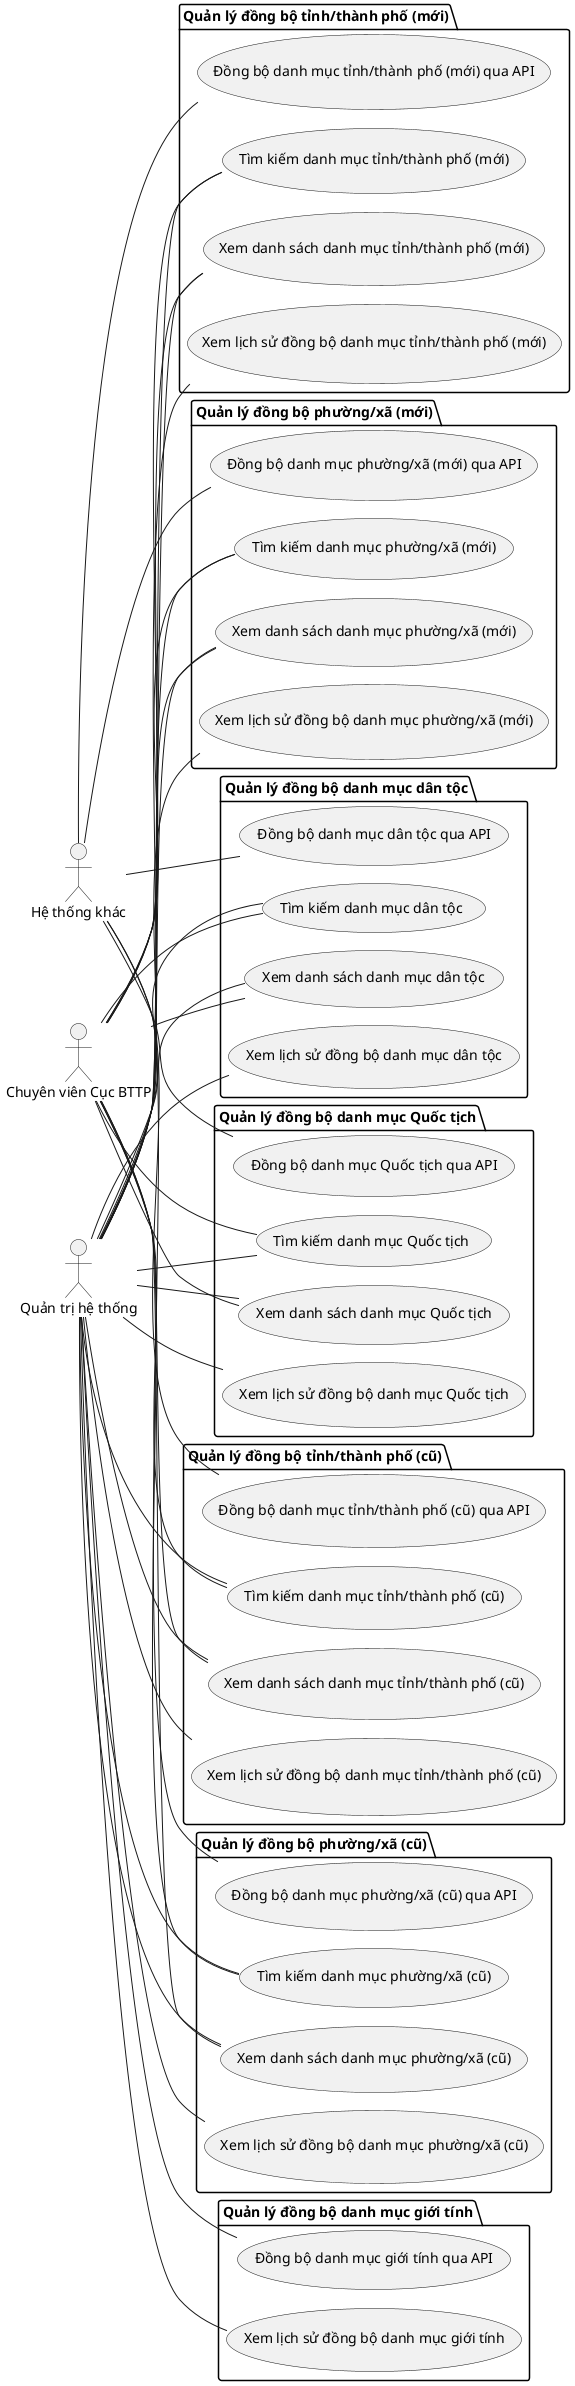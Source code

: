 @startuml
!pragma layout smetana
left to right direction

'==================== Actors ====================
actor "Quản trị hệ thống" as Admin
actor "Chuyên viên Cục BTTP" as CVBTP
actor "Hệ thống khác" as Hethongkhac

'==================== Quản lý đồng bộ danh mục ====================
package "Quản lý đồng bộ danh mục Quốc tịch" as DMQuoctich {
    usecase "Xem danh sách danh mục Quốc tịch" as UC_DMQuoctich_List
    usecase "Tìm kiếm danh mục Quốc tịch" as UC_DMQuoctich_Search
    usecase "Đồng bộ danh mục Quốc tịch qua API" as UC_DMQuoctich_API
    usecase "Xem lịch sử đồng bộ danh mục Quốc tịch" as UC_DMQuoctich_History
}

package "Quản lý đồng bộ tỉnh/thành phố (cũ)" as DMTinhTP_old {
    usecase "Xem danh sách danh mục tỉnh/thành phố (cũ)" as UC_DMTinhTP_old_List
    usecase "Tìm kiếm danh mục tỉnh/thành phố (cũ)" as UC_DMTinhTP_old_Search
    usecase "Đồng bộ danh mục tỉnh/thành phố (cũ) qua API" as UC_DMTinhTP_old_API
    usecase "Xem lịch sử đồng bộ danh mục tỉnh/thành phố (cũ)" as UC_DMTinhTP_old_History
}

package "Quản lý đồng bộ phường/xã (cũ)" as DMPhuongxa_old {
    usecase "Xem danh sách danh mục phường/xã (cũ)" as UC_DMPhuongxa_old_List
    usecase "Tìm kiếm danh mục phường/xã (cũ)" as UC_DMPhuongxa_old_Search
    usecase "Đồng bộ danh mục phường/xã (cũ) qua API" as UC_DMPhuongxa_old_API
    usecase "Xem lịch sử đồng bộ danh mục phường/xã (cũ)" as UC_DMPhuongxa_old_History
}

package "Quản lý đồng bộ tỉnh/thành phố (mới)" as DMTinhTP_new {
    usecase "Xem danh sách danh mục tỉnh/thành phố (mới)" as UC_DMTinhTP_new_List
    usecase "Tìm kiếm danh mục tỉnh/thành phố (mới)" as UC_DMTinhTP_new_Search
    usecase "Đồng bộ danh mục tỉnh/thành phố (mới) qua API" as UC_DMTinhTP_new_API
    usecase "Xem lịch sử đồng bộ danh mục tỉnh/thành phố (mới)" as UC_DMTinhTP_new_History
}

package "Quản lý đồng bộ phường/xã (mới)" as DMPhuongxa_new {
    usecase "Xem danh sách danh mục phường/xã (mới)" as UC_DMPhuongxa_new_List
    usecase "Tìm kiếm danh mục phường/xã (mới)" as UC_DMPhuongxa_new_Search
    usecase "Đồng bộ danh mục phường/xã (mới) qua API" as UC_DMPhuongxa_new_API
    usecase "Xem lịch sử đồng bộ danh mục phường/xã (mới)" as UC_DMPhuongxa_new_History
}

package "Quản lý đồng bộ danh mục dân tộc" as DMDantoc {
    usecase "Xem danh sách danh mục dân tộc" as UC_DMDantoc_List
    usecase "Tìm kiếm danh mục dân tộc" as UC_DMDantoc_Search
    usecase "Đồng bộ danh mục dân tộc qua API" as UC_DMDantoc_API
    usecase "Xem lịch sử đồng bộ danh mục dân tộc" as UC_DMDantoc_History
}

package "Quản lý đồng bộ danh mục giới tính" as DMGioitinh {
    usecase "Đồng bộ danh mục giới tính qua API" as UC_DMGioitinh_API
    usecase "Xem lịch sử đồng bộ danh mục giới tính" as UC_DMGioitinh_History
}



'==================== Liên kết Actor → UC ====================
' Quản trị viên

Admin -- UC_DMQuoctich_List
Admin -- UC_DMQuoctich_Search
Admin -- UC_DMQuoctich_History

Admin -- UC_DMTinhTP_old_List
Admin -- UC_DMTinhTP_old_Search
Admin -- UC_DMTinhTP_old_History

Admin -- UC_DMPhuongxa_old_List
Admin -- UC_DMPhuongxa_old_Search
Admin -- UC_DMPhuongxa_old_History

Admin -- UC_DMTinhTP_new_List
Admin -- UC_DMTinhTP_new_Search
Admin -- UC_DMTinhTP_new_History

Admin -- UC_DMPhuongxa_new_List
Admin -- UC_DMPhuongxa_new_Search
Admin -- UC_DMPhuongxa_new_History

Admin -- UC_DMDantoc_List
Admin -- UC_DMDantoc_Search
Admin -- UC_DMDantoc_History

Admin -- UC_DMGioitinh_API
Admin -- UC_DMGioitinh_History

Hethongkhac -- UC_DMQuoctich_API

Hethongkhac -- UC_DMTinhTP_old_API

Hethongkhac -- UC_DMPhuongxa_old_API

Hethongkhac -- UC_DMTinhTP_new_API

Hethongkhac -- UC_DMPhuongxa_new_API

Hethongkhac -- UC_DMDantoc_API

CVBTP -- UC_DMQuoctich_List
CVBTP -- UC_DMQuoctich_Search

CVBTP -- UC_DMTinhTP_old_List
CVBTP -- UC_DMTinhTP_old_Search

CVBTP -- UC_DMPhuongxa_old_List
CVBTP -- UC_DMPhuongxa_old_Search

CVBTP -- UC_DMTinhTP_new_List
CVBTP -- UC_DMTinhTP_new_Search

CVBTP -- UC_DMPhuongxa_new_List
CVBTP -- UC_DMPhuongxa_new_Search

CVBTP -- UC_DMDantoc_List
CVBTP -- UC_DMDantoc_Search


@enduml
